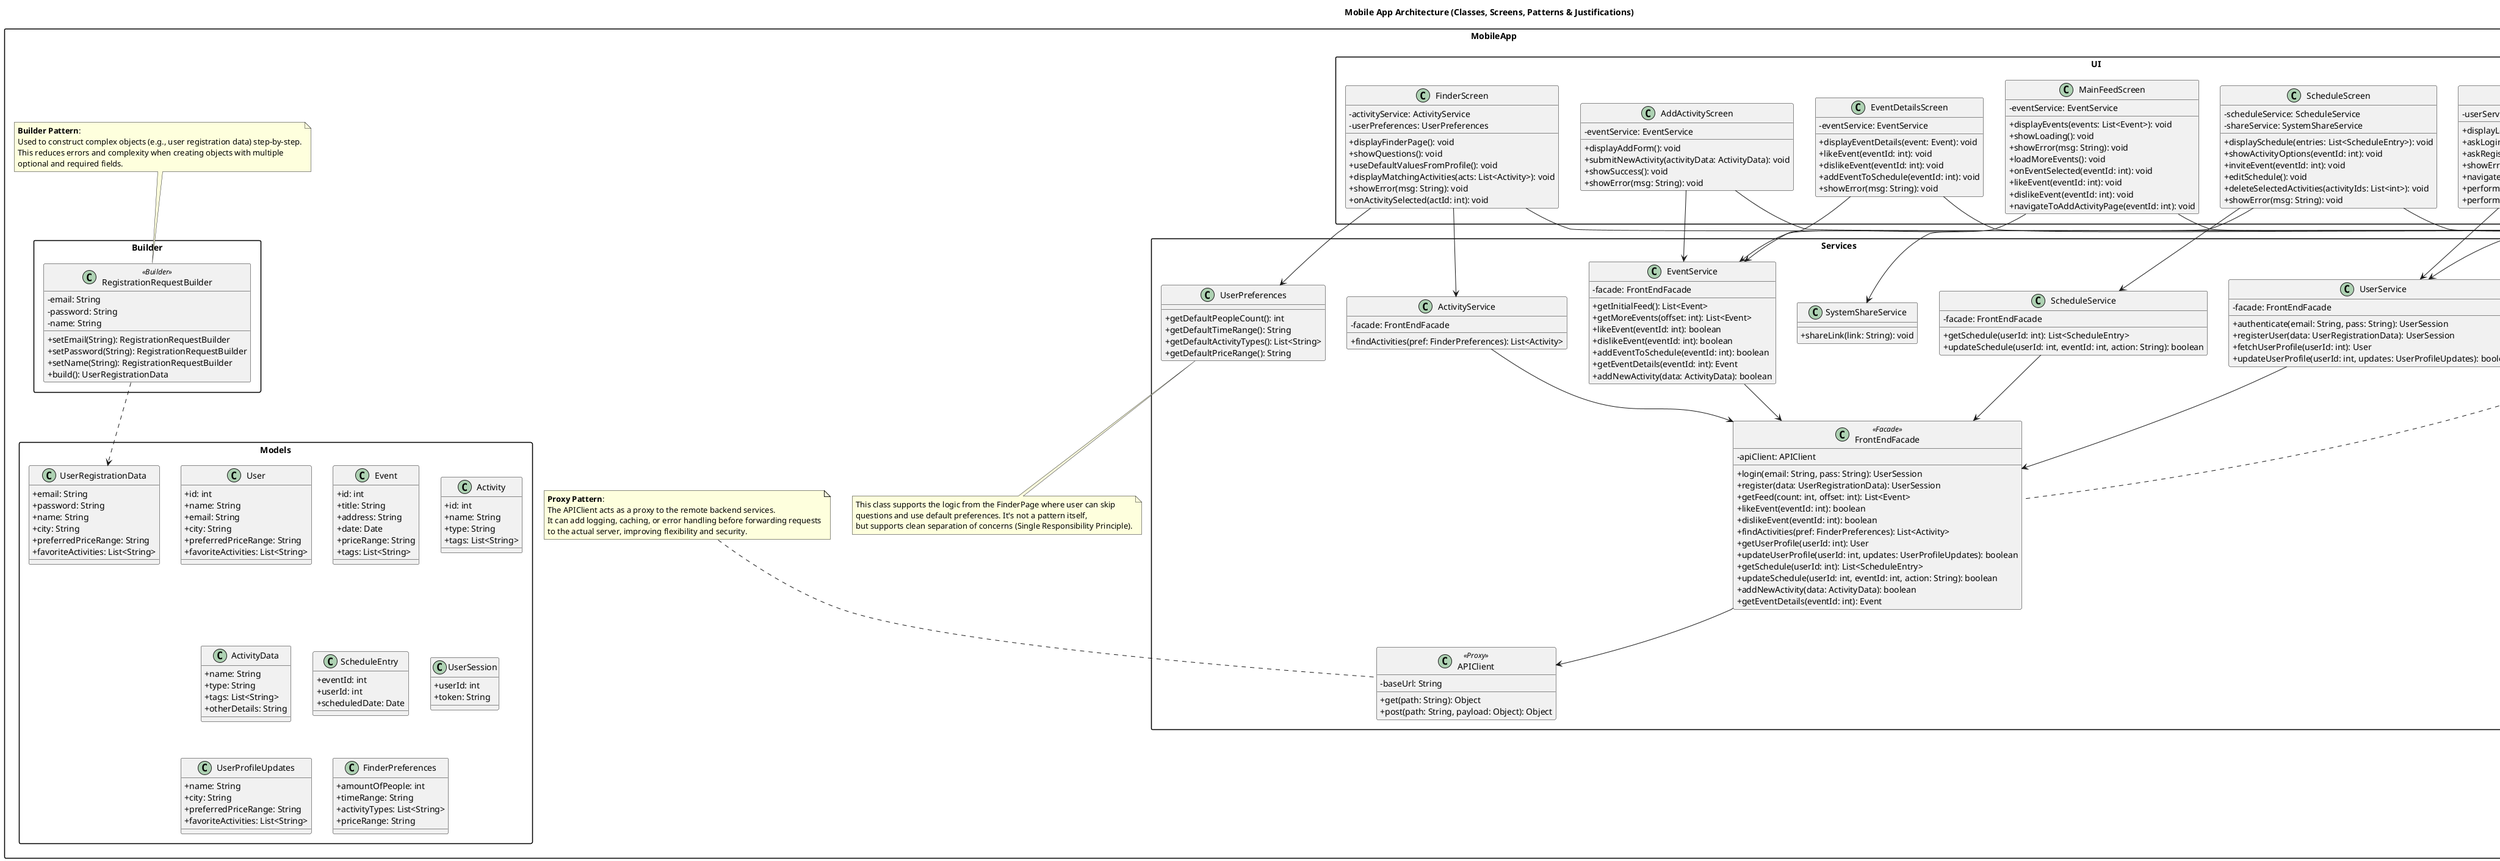 @startuml
skinparam packageStyle rectangle
skinparam classAttributeIconSize 0

title Mobile App Architecture (Classes, Screens, Patterns & Justifications)

package "MobileApp" {

  ' UI Screens
  package "UI" {
    class AuthScreen {
      +displayLoginOrRegister(): void
      +askLoginPassword(): void
      +askRegistrationDetails(): void
      +showError(msg: String): void
      +navigateToMainFeed(): void
      -userService: UserService
      +performLogin(email: String, pass: String): void
      +performRegister(data: UserRegistrationData): void
    }

    class MainFeedScreen {
      +displayEvents(events: List<Event>): void
      +showLoading(): void
      +showError(msg: String): void
      +loadMoreEvents(): void
      +onEventSelected(eventId: int): void
      +likeEvent(eventId: int): void
      +dislikeEvent(eventId: int): void
      +navigateToAddActivityPage(eventId: int): void
      -eventService: EventService
    }

    class FinderScreen {
      +displayFinderPage(): void
      +showQuestions(): void
      +useDefaultValuesFromProfile(): void
      +displayMatchingActivities(acts: List<Activity>): void
      +showError(msg: String): void
      +onActivitySelected(actId: int): void
      -activityService: ActivityService
      -userPreferences: UserPreferences
    }

    class ProfileScreen {
      +displayUserProfile(user: User): void
      +editProfileFields(): void
      +saveChanges(): void
      +showError(msg: String): void
      -userService: UserService
    }

    class ScheduleScreen {
      +displaySchedule(entries: List<ScheduleEntry>): void
      +showActivityOptions(eventId: int): void
      +inviteEvent(eventId: int): void
      +editSchedule(): void
      +deleteSelectedActivities(activityIds: List<int>): void
      +showError(msg: String): void
      -scheduleService: ScheduleService
      -shareService: SystemShareService
    }

    class EventDetailsScreen {
      +displayEventDetails(event: Event): void
      +likeEvent(eventId: int): void
      +dislikeEvent(eventId: int): void
      +addEventToSchedule(eventId: int): void
      +showError(msg: String): void
      -eventService: EventService
    }

    class AddActivityScreen {
      +displayAddForm(): void
      +submitNewActivity(activityData: ActivityData): void
      +showSuccess(): void
      +showError(msg: String): void
      -eventService: EventService
    }
  }

  ' Navigation Controller for Dock Menu
  class DockMenuController {
    +navigateToProfile(): void
    +navigateToSchedule(): void
    +navigateToFinder(): void
    +navigateToFeed(): void
  }

  ' Supporting classes
  package "Services" {
    class FrontEndFacade <<Facade>> {
      -apiClient: APIClient
      +login(email: String, pass: String): UserSession
      +register(data: UserRegistrationData): UserSession
      +getFeed(count: int, offset: int): List<Event>
      +likeEvent(eventId: int): boolean
      +dislikeEvent(eventId: int): boolean
      +findActivities(pref: FinderPreferences): List<Activity>
      +getUserProfile(userId: int): User
      +updateUserProfile(userId: int, updates: UserProfileUpdates): boolean
      +getSchedule(userId: int): List<ScheduleEntry>
      +updateSchedule(userId: int, eventId: int, action: String): boolean
      +addNewActivity(data: ActivityData): boolean
      +getEventDetails(eventId: int): Event
    }

    class APIClient <<Proxy>> {
      -baseUrl: String
      +get(path: String): Object
      +post(path: String, payload: Object): Object
    }

    class UserService {
      -facade: FrontEndFacade
      +authenticate(email: String, pass: String): UserSession
      +registerUser(data: UserRegistrationData): UserSession
      +fetchUserProfile(userId: int): User
      +updateUserProfile(userId: int, updates: UserProfileUpdates): boolean
    }

    class EventService {
      -facade: FrontEndFacade
      +getInitialFeed(): List<Event>
      +getMoreEvents(offset: int): List<Event>
      +likeEvent(eventId: int): boolean
      +dislikeEvent(eventId: int): boolean
      +addEventToSchedule(eventId: int): boolean
      +getEventDetails(eventId: int): Event
      +addNewActivity(data: ActivityData): boolean
    }

    class ActivityService {
      -facade: FrontEndFacade
      +findActivities(pref: FinderPreferences): List<Activity>
    }

    class ScheduleService {
      -facade: FrontEndFacade
      +getSchedule(userId: int): List<ScheduleEntry>
      +updateSchedule(userId: int, eventId: int, action: String): boolean
    }

    class SystemShareService {
      +shareLink(link: String): void
    }

    class UserPreferences {
      +getDefaultPeopleCount(): int
      +getDefaultTimeRange(): String
      +getDefaultActivityTypes(): List<String>
      +getDefaultPriceRange(): String
    }
  }

  ' Models
  package "Models" {
    class User {
      +id: int
      +name: String
      +email: String
      +city: String
      +preferredPriceRange: String
      +favoriteActivities: List<String>
    }

    class Event {
      +id: int
      +title: String
      +address: String
      +date: Date
      +priceRange: String
      +tags: List<String>
    }

    class Activity {
      +id: int
      +name: String
      +type: String
      +tags: List<String>
    }

    class ActivityData {
      +name: String
      +type: String
      +tags: List<String>
      +otherDetails: String
    }

    class ScheduleEntry {
      +eventId: int
      +userId: int
      +scheduledDate: Date
    }

    class UserSession {
      +userId: int
      +token: String
    }

    class UserRegistrationData {
      +email: String
      +password: String
      +name: String
      +city: String
      +preferredPriceRange: String
      +favoriteActivities: List<String>
    }

    class UserProfileUpdates {
      +name: String
      +city: String
      +preferredPriceRange: String
      +favoriteActivities: List<String>
    }

    class FinderPreferences {
      +amountOfPeople: int
      +timeRange: String
      +activityTypes: List<String>
      +priceRange: String
    }
  }

  ' Builder
  package "Builder" {
    class RegistrationRequestBuilder <<Builder>> {
      -email: String
      -password: String
      -name: String
      +setEmail(String): RegistrationRequestBuilder
      +setPassword(String): RegistrationRequestBuilder
      +setName(String): RegistrationRequestBuilder
      +build(): UserRegistrationData
    }
  }

  ' Relationships
  AuthScreen --> UserService
  AuthScreen --> DockMenuController
  MainFeedScreen --> EventService
  MainFeedScreen --> DockMenuController
  FinderScreen --> ActivityService
  FinderScreen --> UserPreferences
  FinderScreen --> DockMenuController
  ProfileScreen --> UserService
  ProfileScreen --> DockMenuController
  ScheduleScreen --> ScheduleService
  ScheduleScreen --> SystemShareService
  ScheduleScreen --> DockMenuController
  EventDetailsScreen --> EventService
  EventDetailsScreen --> DockMenuController
  AddActivityScreen --> EventService
  AddActivityScreen --> DockMenuController

  UserService --> FrontEndFacade
  EventService --> FrontEndFacade
  ActivityService --> FrontEndFacade
  ScheduleService --> FrontEndFacade
  FrontEndFacade --> APIClient
  RegistrationRequestBuilder ..> UserRegistrationData

' Notes explaining patterns:

note top of FrontEndFacade
  **Facade Pattern**:
  Used to provide a simplified interface for complex backend interactions.
  The app can call 'FrontEndFacade' methods instead of dealing with multiple
  endpoints or services directly. This simplifies maintenance and usage.
end note

note top of APIClient
  **Proxy Pattern**:
  The APIClient acts as a proxy to the remote backend services.
  It can add logging, caching, or error handling before forwarding requests
  to the actual server, improving flexibility and security.
end note

note top of RegistrationRequestBuilder
  **Builder Pattern**:
  Used to construct complex objects (e.g., user registration data) step-by-step.
  This reduces errors and complexity when creating objects with multiple
  optional and required fields.
end note



note bottom of UserPreferences
  This class supports the logic from the FinderPage where user can skip
  questions and use default preferences. It's not a pattern itself,
  but supports clean separation of concerns (Single Responsibility Principle).
end note

@enduml
